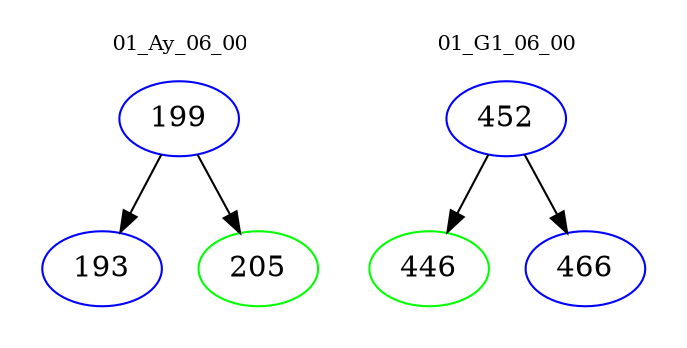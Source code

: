digraph{
subgraph cluster_0 {
color = white
label = "01_Ay_06_00";
fontsize=10;
T0_199 [label="199", color="blue"]
T0_199 -> T0_193 [color="black"]
T0_193 [label="193", color="blue"]
T0_199 -> T0_205 [color="black"]
T0_205 [label="205", color="green"]
}
subgraph cluster_1 {
color = white
label = "01_G1_06_00";
fontsize=10;
T1_452 [label="452", color="blue"]
T1_452 -> T1_446 [color="black"]
T1_446 [label="446", color="green"]
T1_452 -> T1_466 [color="black"]
T1_466 [label="466", color="blue"]
}
}
